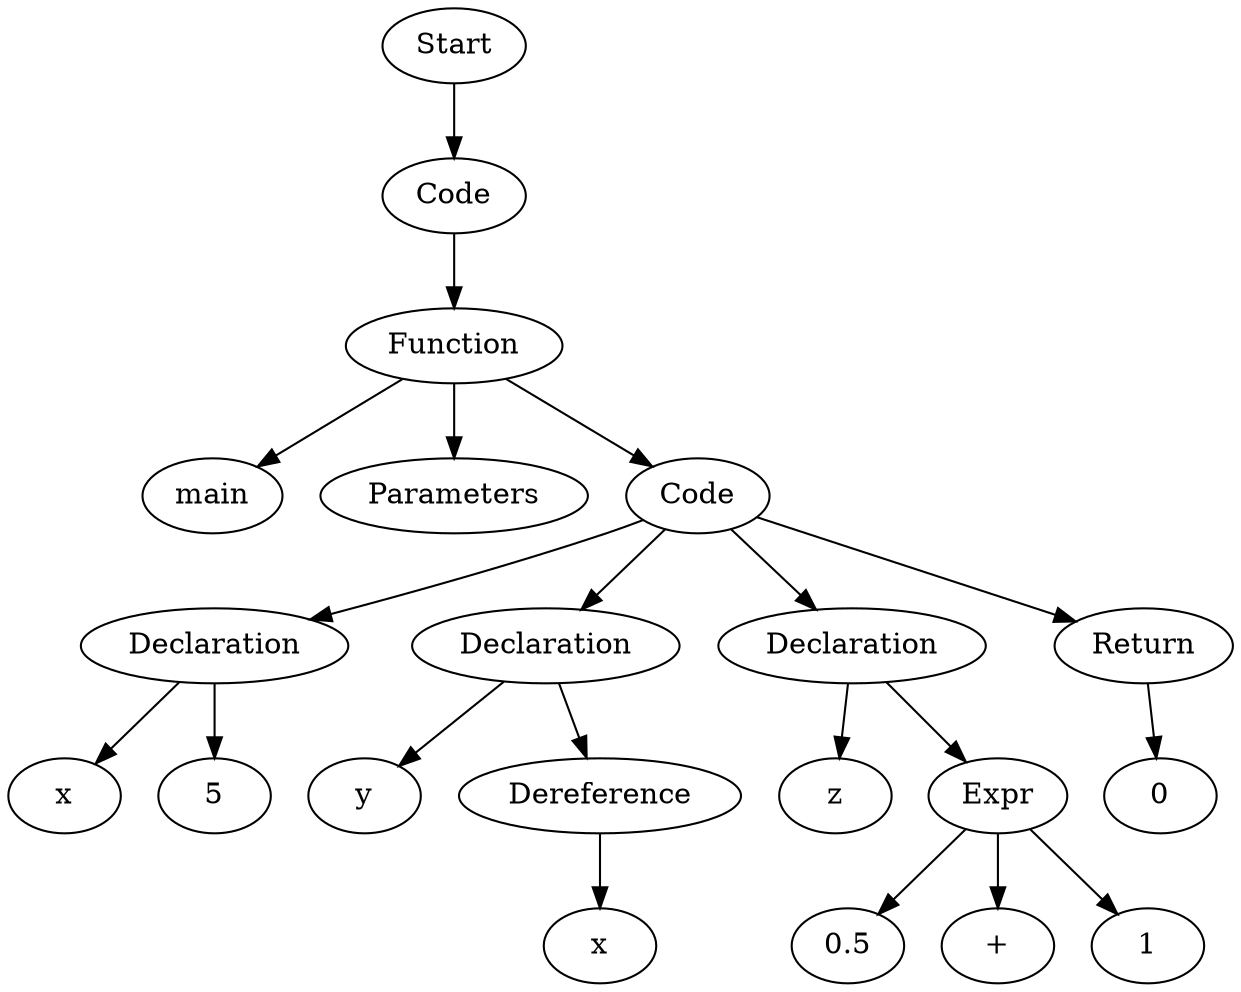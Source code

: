 digraph AST {
  "137652926348544" [label="Start"];
  "137652926348544" -> "137652926342208";
  "137652926342208" [label="Code"];
  "137652926342208" -> "137652926333568";
  "137652926333568" [label="Function"];
  "137652926333568" -> "137652926342544";
  "137652926333568" -> "137652926339232";
  "137652926333568" -> "137652926340288";
  "137652926342544" [label="main"];
  "137652926339232" [label="Parameters"];
  "137652926340288" [label="Code"];
  "137652926340288" -> "137652926341776";
  "137652926340288" -> "137652926335008";
  "137652926340288" -> "137652926400016";
  "137652926340288" -> "137652926402128";
  "137652926341776" [label="Declaration"];
  "137652926341776" -> "137652926333520";
  "137652926341776" -> "137652926337072";
  "137652926333520" [label="x"];
  "137652926337072" [label="5"];
  "137652926335008" [label="Declaration"];
  "137652926335008" -> "137652926399008";
  "137652926335008" -> "137652926402560";
  "137652926399008" [label="y"];
  "137652926402560" [label="Dereference"];
  "137652926402560" -> "137652926399584";
  "137652926399584" [label="x"];
  "137652926400016" [label="Declaration"];
  "137652926400016" -> "137652926400496";
  "137652926400016" -> "137652926400784";
  "137652926400496" [label="z"];
  "137652926400784" [label="Expr"];
  "137652926400784" -> "137652926401360";
  "137652926400784" -> "137652926401408";
  "137652926400784" -> "137652926401936";
  "137652926401360" [label="0.5"];
  "137652926401408" [label="+"];
  "137652926401936" [label="1"];
  "137652926402128" [label="Return"];
  "137652926402128" -> "137652926402848";
  "137652926402848" [label="0"];
}
